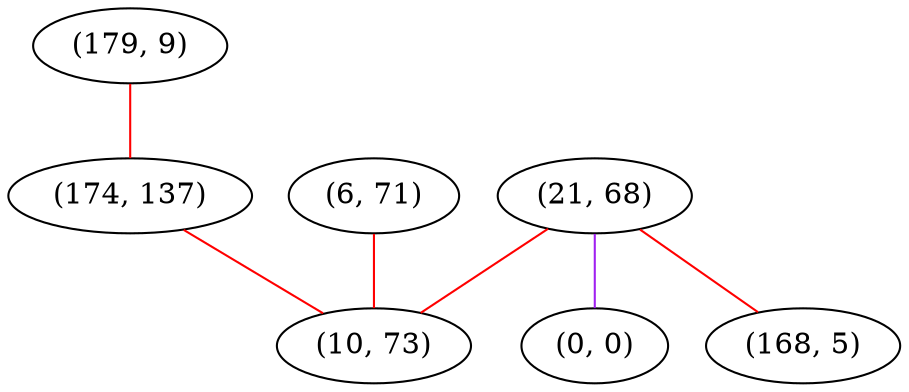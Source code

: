 graph "" {
"(179, 9)";
"(6, 71)";
"(21, 68)";
"(0, 0)";
"(174, 137)";
"(168, 5)";
"(10, 73)";
"(179, 9)" -- "(174, 137)"  [color=red, key=0, weight=1];
"(6, 71)" -- "(10, 73)"  [color=red, key=0, weight=1];
"(21, 68)" -- "(0, 0)"  [color=purple, key=0, weight=4];
"(21, 68)" -- "(168, 5)"  [color=red, key=0, weight=1];
"(21, 68)" -- "(10, 73)"  [color=red, key=0, weight=1];
"(174, 137)" -- "(10, 73)"  [color=red, key=0, weight=1];
}
